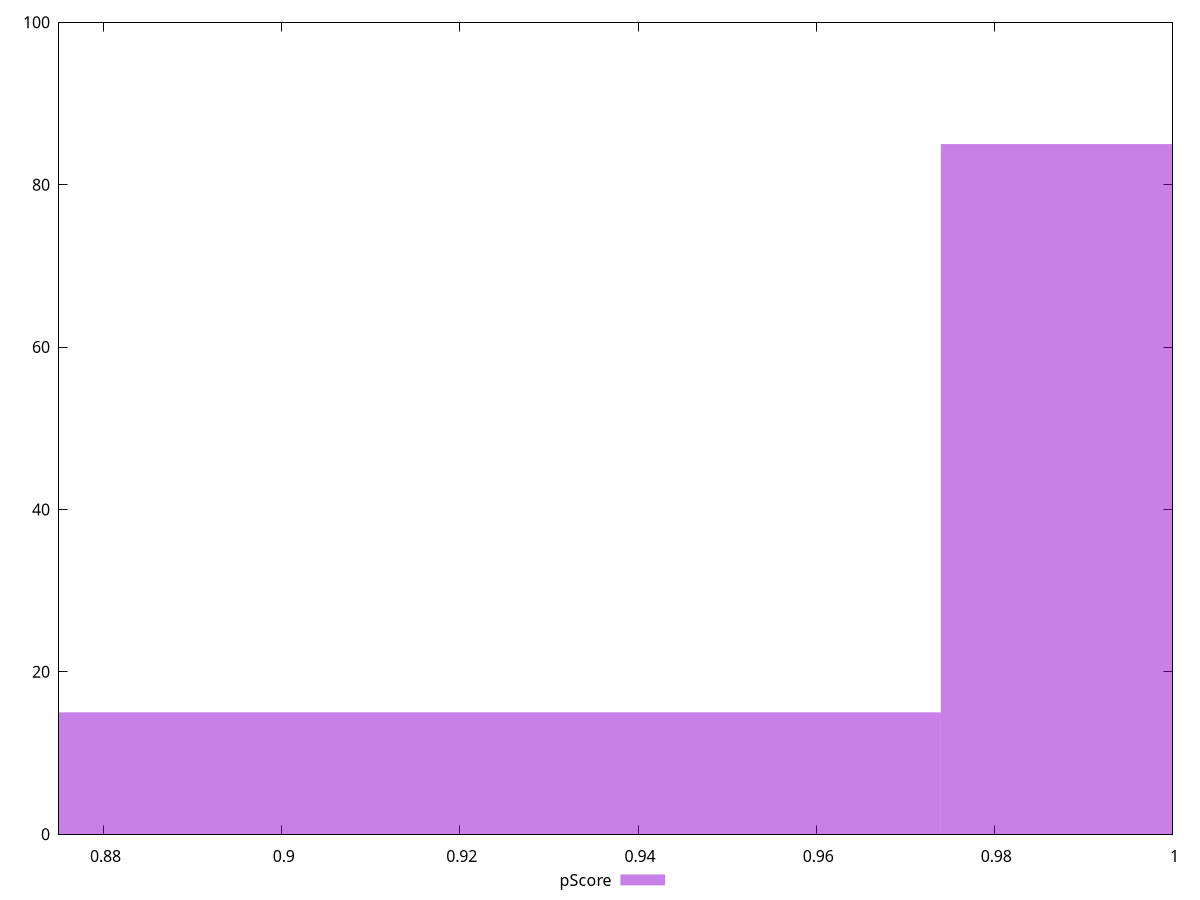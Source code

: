 reset

$pScore <<EOF
0.9227279947984734 15
1.0252533275538593 85
EOF

set key outside below
set boxwidth 0.10252533275538595
set xrange [0.875:1]
set yrange [0:100]
set trange [0:100]
set style fill transparent solid 0.5 noborder
set terminal svg size 640, 490 enhanced background rgb 'white'
set output "report_00017_2021-02-10T15-08-03.406Z/unminified-css/samples/pages+cached/pScore/histogram.svg"

plot $pScore title "pScore" with boxes

reset
